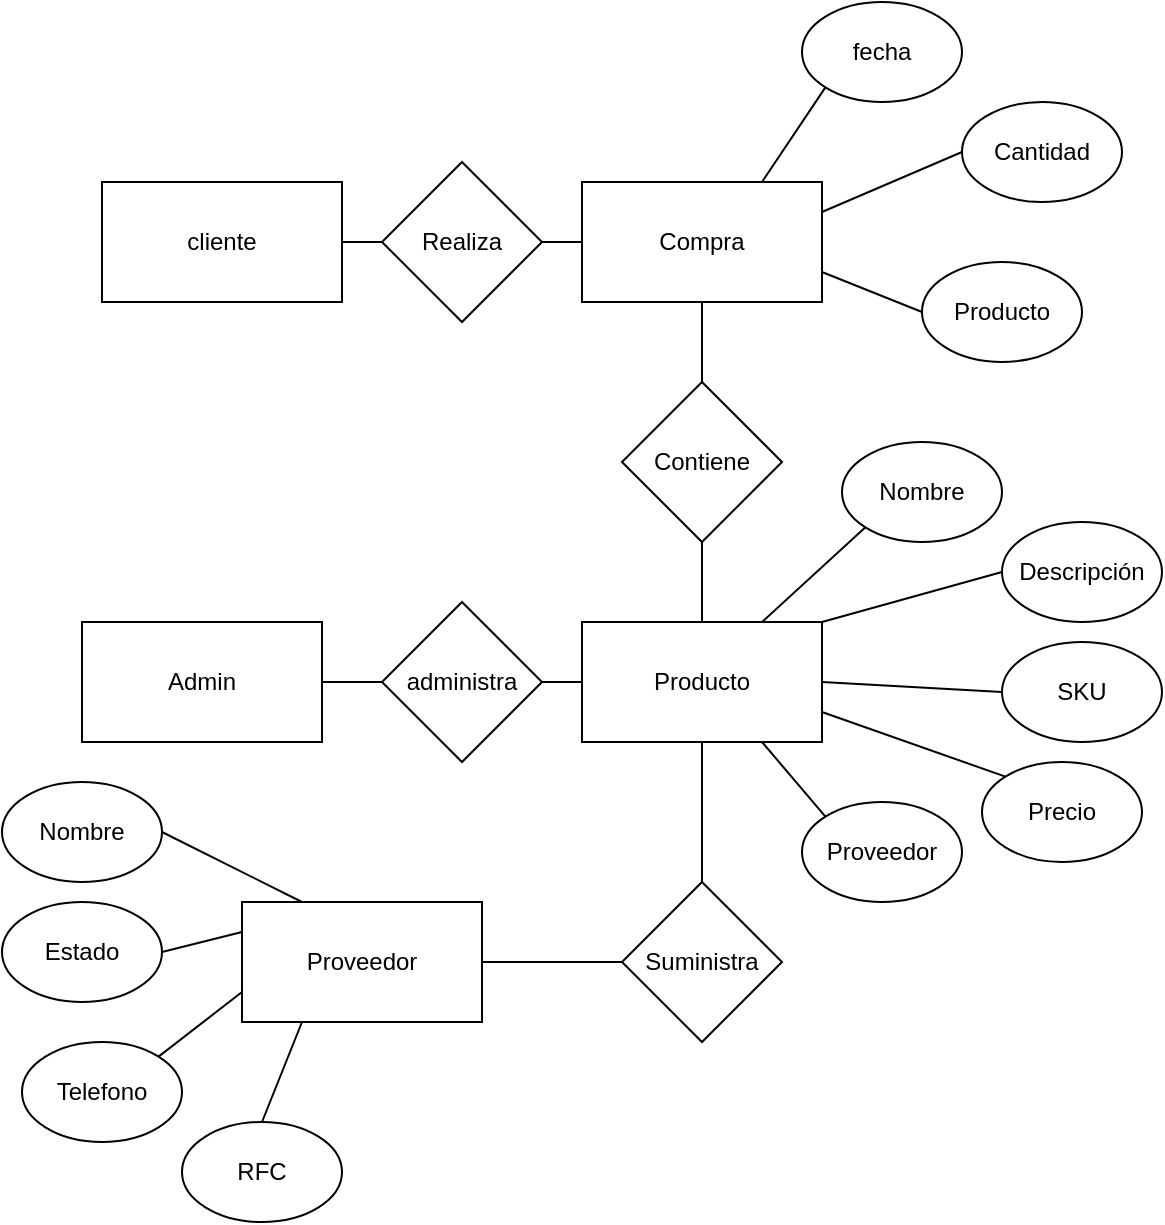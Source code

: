 <mxfile version="14.7.0" type="device"><diagram id="90ClQiR7Ezf_U3fPr8yM" name="Page-1"><mxGraphModel dx="1102" dy="557" grid="1" gridSize="10" guides="1" tooltips="1" connect="1" arrows="1" fold="1" page="1" pageScale="1" pageWidth="827" pageHeight="1169" math="0" shadow="0"><root><mxCell id="0"/><mxCell id="1" parent="0"/><mxCell id="O-UhbAhyVE2jpy5X8cUz-1" value="cliente" style="rounded=0;whiteSpace=wrap;html=1;" vertex="1" parent="1"><mxGeometry x="190" y="90" width="120" height="60" as="geometry"/></mxCell><mxCell id="O-UhbAhyVE2jpy5X8cUz-2" value="Realiza" style="rhombus;whiteSpace=wrap;html=1;" vertex="1" parent="1"><mxGeometry x="330" y="80" width="80" height="80" as="geometry"/></mxCell><mxCell id="O-UhbAhyVE2jpy5X8cUz-3" value="" style="endArrow=none;html=1;exitX=1;exitY=0.5;exitDx=0;exitDy=0;entryX=0;entryY=0.5;entryDx=0;entryDy=0;" edge="1" parent="1" source="O-UhbAhyVE2jpy5X8cUz-1" target="O-UhbAhyVE2jpy5X8cUz-2"><mxGeometry width="50" height="50" relative="1" as="geometry"><mxPoint x="390" y="340" as="sourcePoint"/><mxPoint x="440" y="290" as="targetPoint"/></mxGeometry></mxCell><mxCell id="O-UhbAhyVE2jpy5X8cUz-4" value="Compra" style="rounded=0;whiteSpace=wrap;html=1;" vertex="1" parent="1"><mxGeometry x="430" y="90" width="120" height="60" as="geometry"/></mxCell><mxCell id="O-UhbAhyVE2jpy5X8cUz-5" value="" style="endArrow=none;html=1;exitX=1;exitY=0.5;exitDx=0;exitDy=0;entryX=0;entryY=0.5;entryDx=0;entryDy=0;" edge="1" parent="1" source="O-UhbAhyVE2jpy5X8cUz-2" target="O-UhbAhyVE2jpy5X8cUz-4"><mxGeometry width="50" height="50" relative="1" as="geometry"><mxPoint x="390" y="340" as="sourcePoint"/><mxPoint x="440" y="290" as="targetPoint"/></mxGeometry></mxCell><mxCell id="O-UhbAhyVE2jpy5X8cUz-6" value="Contiene" style="rhombus;whiteSpace=wrap;html=1;" vertex="1" parent="1"><mxGeometry x="450" y="190" width="80" height="80" as="geometry"/></mxCell><mxCell id="O-UhbAhyVE2jpy5X8cUz-7" value="" style="endArrow=none;html=1;entryX=0.5;entryY=1;entryDx=0;entryDy=0;exitX=0.5;exitY=0;exitDx=0;exitDy=0;" edge="1" parent="1" source="O-UhbAhyVE2jpy5X8cUz-6" target="O-UhbAhyVE2jpy5X8cUz-4"><mxGeometry width="50" height="50" relative="1" as="geometry"><mxPoint x="390" y="340" as="sourcePoint"/><mxPoint x="440" y="290" as="targetPoint"/></mxGeometry></mxCell><mxCell id="O-UhbAhyVE2jpy5X8cUz-8" value="Producto" style="rounded=0;whiteSpace=wrap;html=1;" vertex="1" parent="1"><mxGeometry x="430" y="310" width="120" height="60" as="geometry"/></mxCell><mxCell id="O-UhbAhyVE2jpy5X8cUz-9" value="" style="endArrow=none;html=1;entryX=0.5;entryY=1;entryDx=0;entryDy=0;exitX=0.5;exitY=0;exitDx=0;exitDy=0;" edge="1" parent="1" source="O-UhbAhyVE2jpy5X8cUz-8" target="O-UhbAhyVE2jpy5X8cUz-6"><mxGeometry width="50" height="50" relative="1" as="geometry"><mxPoint x="390" y="340" as="sourcePoint"/><mxPoint x="440" y="290" as="targetPoint"/></mxGeometry></mxCell><mxCell id="O-UhbAhyVE2jpy5X8cUz-10" value="Proveedor" style="rounded=0;whiteSpace=wrap;html=1;" vertex="1" parent="1"><mxGeometry x="260" y="450" width="120" height="60" as="geometry"/></mxCell><mxCell id="O-UhbAhyVE2jpy5X8cUz-11" value="Suministra" style="rhombus;whiteSpace=wrap;html=1;" vertex="1" parent="1"><mxGeometry x="450" y="440" width="80" height="80" as="geometry"/></mxCell><mxCell id="O-UhbAhyVE2jpy5X8cUz-12" value="" style="endArrow=none;html=1;exitX=0.5;exitY=0;exitDx=0;exitDy=0;entryX=0.5;entryY=1;entryDx=0;entryDy=0;" edge="1" parent="1" source="O-UhbAhyVE2jpy5X8cUz-11" target="O-UhbAhyVE2jpy5X8cUz-8"><mxGeometry width="50" height="50" relative="1" as="geometry"><mxPoint x="390" y="340" as="sourcePoint"/><mxPoint x="440" y="290" as="targetPoint"/></mxGeometry></mxCell><mxCell id="O-UhbAhyVE2jpy5X8cUz-14" value="administra" style="rhombus;whiteSpace=wrap;html=1;" vertex="1" parent="1"><mxGeometry x="330" y="300" width="80" height="80" as="geometry"/></mxCell><mxCell id="O-UhbAhyVE2jpy5X8cUz-15" value="" style="endArrow=none;html=1;exitX=1;exitY=0.5;exitDx=0;exitDy=0;entryX=0;entryY=0.5;entryDx=0;entryDy=0;" edge="1" parent="1" source="O-UhbAhyVE2jpy5X8cUz-14" target="O-UhbAhyVE2jpy5X8cUz-8"><mxGeometry width="50" height="50" relative="1" as="geometry"><mxPoint x="390" y="340" as="sourcePoint"/><mxPoint x="440" y="290" as="targetPoint"/></mxGeometry></mxCell><mxCell id="O-UhbAhyVE2jpy5X8cUz-17" value="" style="endArrow=none;html=1;exitX=1;exitY=0.5;exitDx=0;exitDy=0;" edge="1" parent="1" source="O-UhbAhyVE2jpy5X8cUz-10" target="O-UhbAhyVE2jpy5X8cUz-11"><mxGeometry width="50" height="50" relative="1" as="geometry"><mxPoint x="390" y="340" as="sourcePoint"/><mxPoint x="440" y="290" as="targetPoint"/></mxGeometry></mxCell><mxCell id="O-UhbAhyVE2jpy5X8cUz-19" value="Admin" style="rounded=0;whiteSpace=wrap;html=1;" vertex="1" parent="1"><mxGeometry x="180" y="310" width="120" height="60" as="geometry"/></mxCell><mxCell id="O-UhbAhyVE2jpy5X8cUz-21" value="fecha" style="ellipse;whiteSpace=wrap;html=1;" vertex="1" parent="1"><mxGeometry x="540" width="80" height="50" as="geometry"/></mxCell><mxCell id="O-UhbAhyVE2jpy5X8cUz-22" value="Cantidad" style="ellipse;whiteSpace=wrap;html=1;" vertex="1" parent="1"><mxGeometry x="620" y="50" width="80" height="50" as="geometry"/></mxCell><mxCell id="O-UhbAhyVE2jpy5X8cUz-23" value="Producto" style="ellipse;whiteSpace=wrap;html=1;" vertex="1" parent="1"><mxGeometry x="600" y="130" width="80" height="50" as="geometry"/></mxCell><mxCell id="O-UhbAhyVE2jpy5X8cUz-24" value="" style="endArrow=none;html=1;entryX=0;entryY=1;entryDx=0;entryDy=0;exitX=0.75;exitY=0;exitDx=0;exitDy=0;" edge="1" parent="1" source="O-UhbAhyVE2jpy5X8cUz-4" target="O-UhbAhyVE2jpy5X8cUz-21"><mxGeometry width="50" height="50" relative="1" as="geometry"><mxPoint x="550" y="110" as="sourcePoint"/><mxPoint x="600" y="60" as="targetPoint"/></mxGeometry></mxCell><mxCell id="O-UhbAhyVE2jpy5X8cUz-25" value="" style="endArrow=none;html=1;entryX=0;entryY=0.5;entryDx=0;entryDy=0;exitX=1;exitY=0.25;exitDx=0;exitDy=0;" edge="1" parent="1" source="O-UhbAhyVE2jpy5X8cUz-4" target="O-UhbAhyVE2jpy5X8cUz-22"><mxGeometry width="50" height="50" relative="1" as="geometry"><mxPoint x="570" y="110" as="sourcePoint"/><mxPoint x="610" y="80" as="targetPoint"/></mxGeometry></mxCell><mxCell id="O-UhbAhyVE2jpy5X8cUz-26" value="" style="endArrow=none;html=1;entryX=0;entryY=0.5;entryDx=0;entryDy=0;exitX=1;exitY=0.75;exitDx=0;exitDy=0;" edge="1" parent="1" source="O-UhbAhyVE2jpy5X8cUz-4" target="O-UhbAhyVE2jpy5X8cUz-23"><mxGeometry width="50" height="50" relative="1" as="geometry"><mxPoint x="560" y="115" as="sourcePoint"/><mxPoint x="630" y="85" as="targetPoint"/></mxGeometry></mxCell><mxCell id="O-UhbAhyVE2jpy5X8cUz-27" value="Nombre" style="ellipse;whiteSpace=wrap;html=1;" vertex="1" parent="1"><mxGeometry x="560" y="220" width="80" height="50" as="geometry"/></mxCell><mxCell id="O-UhbAhyVE2jpy5X8cUz-28" value="Descripción" style="ellipse;whiteSpace=wrap;html=1;" vertex="1" parent="1"><mxGeometry x="640" y="260" width="80" height="50" as="geometry"/></mxCell><mxCell id="O-UhbAhyVE2jpy5X8cUz-29" value="SKU" style="ellipse;whiteSpace=wrap;html=1;" vertex="1" parent="1"><mxGeometry x="640" y="320" width="80" height="50" as="geometry"/></mxCell><mxCell id="O-UhbAhyVE2jpy5X8cUz-30" value="Precio" style="ellipse;whiteSpace=wrap;html=1;" vertex="1" parent="1"><mxGeometry x="630" y="380" width="80" height="50" as="geometry"/></mxCell><mxCell id="O-UhbAhyVE2jpy5X8cUz-31" value="" style="endArrow=none;html=1;entryX=0;entryY=1;entryDx=0;entryDy=0;exitX=0.75;exitY=0;exitDx=0;exitDy=0;" edge="1" parent="1" source="O-UhbAhyVE2jpy5X8cUz-8" target="O-UhbAhyVE2jpy5X8cUz-27"><mxGeometry width="50" height="50" relative="1" as="geometry"><mxPoint x="560" y="145" as="sourcePoint"/><mxPoint x="610" y="165" as="targetPoint"/></mxGeometry></mxCell><mxCell id="O-UhbAhyVE2jpy5X8cUz-32" value="" style="endArrow=none;html=1;entryX=0;entryY=0.5;entryDx=0;entryDy=0;exitX=1;exitY=0;exitDx=0;exitDy=0;" edge="1" parent="1" source="O-UhbAhyVE2jpy5X8cUz-8" target="O-UhbAhyVE2jpy5X8cUz-28"><mxGeometry width="50" height="50" relative="1" as="geometry"><mxPoint x="530" y="320" as="sourcePoint"/><mxPoint x="581.716" y="272.678" as="targetPoint"/></mxGeometry></mxCell><mxCell id="O-UhbAhyVE2jpy5X8cUz-33" value="" style="endArrow=none;html=1;entryX=0;entryY=0.5;entryDx=0;entryDy=0;exitX=1;exitY=0.5;exitDx=0;exitDy=0;" edge="1" parent="1" source="O-UhbAhyVE2jpy5X8cUz-8" target="O-UhbAhyVE2jpy5X8cUz-29"><mxGeometry width="50" height="50" relative="1" as="geometry"><mxPoint x="560" y="320" as="sourcePoint"/><mxPoint x="650" y="295" as="targetPoint"/></mxGeometry></mxCell><mxCell id="O-UhbAhyVE2jpy5X8cUz-34" value="" style="endArrow=none;html=1;entryX=0;entryY=0;entryDx=0;entryDy=0;exitX=1;exitY=0.75;exitDx=0;exitDy=0;" edge="1" parent="1" source="O-UhbAhyVE2jpy5X8cUz-8" target="O-UhbAhyVE2jpy5X8cUz-30"><mxGeometry width="50" height="50" relative="1" as="geometry"><mxPoint x="560" y="350" as="sourcePoint"/><mxPoint x="650" y="355" as="targetPoint"/></mxGeometry></mxCell><mxCell id="O-UhbAhyVE2jpy5X8cUz-35" value="Proveedor" style="ellipse;whiteSpace=wrap;html=1;" vertex="1" parent="1"><mxGeometry x="540" y="400" width="80" height="50" as="geometry"/></mxCell><mxCell id="O-UhbAhyVE2jpy5X8cUz-36" value="" style="endArrow=none;html=1;entryX=0;entryY=0;entryDx=0;entryDy=0;exitX=0.75;exitY=1;exitDx=0;exitDy=0;" edge="1" parent="1" source="O-UhbAhyVE2jpy5X8cUz-8" target="O-UhbAhyVE2jpy5X8cUz-35"><mxGeometry width="50" height="50" relative="1" as="geometry"><mxPoint x="560" y="365" as="sourcePoint"/><mxPoint x="651.716" y="397.322" as="targetPoint"/></mxGeometry></mxCell><mxCell id="O-UhbAhyVE2jpy5X8cUz-37" value="Nombre" style="ellipse;whiteSpace=wrap;html=1;" vertex="1" parent="1"><mxGeometry x="140" y="390" width="80" height="50" as="geometry"/></mxCell><mxCell id="O-UhbAhyVE2jpy5X8cUz-38" value="Estado" style="ellipse;whiteSpace=wrap;html=1;" vertex="1" parent="1"><mxGeometry x="140" y="450" width="80" height="50" as="geometry"/></mxCell><mxCell id="O-UhbAhyVE2jpy5X8cUz-39" value="Telefono" style="ellipse;whiteSpace=wrap;html=1;" vertex="1" parent="1"><mxGeometry x="150" y="520" width="80" height="50" as="geometry"/></mxCell><mxCell id="O-UhbAhyVE2jpy5X8cUz-40" value="RFC" style="ellipse;whiteSpace=wrap;html=1;" vertex="1" parent="1"><mxGeometry x="230" y="560" width="80" height="50" as="geometry"/></mxCell><mxCell id="O-UhbAhyVE2jpy5X8cUz-41" value="" style="endArrow=none;html=1;entryX=1;entryY=0.5;entryDx=0;entryDy=0;exitX=0.25;exitY=0;exitDx=0;exitDy=0;" edge="1" parent="1" source="O-UhbAhyVE2jpy5X8cUz-10" target="O-UhbAhyVE2jpy5X8cUz-37"><mxGeometry width="50" height="50" relative="1" as="geometry"><mxPoint x="380" y="340" as="sourcePoint"/><mxPoint x="430" y="290" as="targetPoint"/></mxGeometry></mxCell><mxCell id="O-UhbAhyVE2jpy5X8cUz-42" value="" style="endArrow=none;html=1;entryX=1;entryY=0.5;entryDx=0;entryDy=0;exitX=0;exitY=0.25;exitDx=0;exitDy=0;" edge="1" parent="1" source="O-UhbAhyVE2jpy5X8cUz-10" target="O-UhbAhyVE2jpy5X8cUz-38"><mxGeometry width="50" height="50" relative="1" as="geometry"><mxPoint x="300" y="460" as="sourcePoint"/><mxPoint x="260" y="415" as="targetPoint"/></mxGeometry></mxCell><mxCell id="O-UhbAhyVE2jpy5X8cUz-43" value="" style="endArrow=none;html=1;entryX=1;entryY=0;entryDx=0;entryDy=0;exitX=0;exitY=0.75;exitDx=0;exitDy=0;" edge="1" parent="1" source="O-UhbAhyVE2jpy5X8cUz-10" target="O-UhbAhyVE2jpy5X8cUz-39"><mxGeometry width="50" height="50" relative="1" as="geometry"><mxPoint x="270" y="475" as="sourcePoint"/><mxPoint x="230" y="485" as="targetPoint"/></mxGeometry></mxCell><mxCell id="O-UhbAhyVE2jpy5X8cUz-44" value="" style="endArrow=none;html=1;entryX=0.5;entryY=0;entryDx=0;entryDy=0;exitX=0.25;exitY=1;exitDx=0;exitDy=0;" edge="1" parent="1" source="O-UhbAhyVE2jpy5X8cUz-10" target="O-UhbAhyVE2jpy5X8cUz-40"><mxGeometry width="50" height="50" relative="1" as="geometry"><mxPoint x="270" y="505" as="sourcePoint"/><mxPoint x="228.284" y="537.322" as="targetPoint"/></mxGeometry></mxCell><mxCell id="O-UhbAhyVE2jpy5X8cUz-46" value="" style="endArrow=none;html=1;exitX=1;exitY=0.5;exitDx=0;exitDy=0;entryX=0;entryY=0.5;entryDx=0;entryDy=0;" edge="1" parent="1" source="O-UhbAhyVE2jpy5X8cUz-19" target="O-UhbAhyVE2jpy5X8cUz-14"><mxGeometry width="50" height="50" relative="1" as="geometry"><mxPoint x="420" y="350" as="sourcePoint"/><mxPoint x="440" y="350" as="targetPoint"/></mxGeometry></mxCell></root></mxGraphModel></diagram></mxfile>